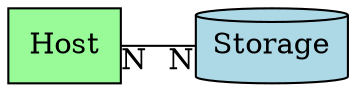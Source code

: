 graph G {

rankdir=LR;
host [label="Host", style=filled, shape=box, fillcolor=palegreen];
storage [label="Storage", style=filled, shape=cylinder, fillcolor=lightblue];
host -- storage [headlabel="N", taillabel="N"];
	}
